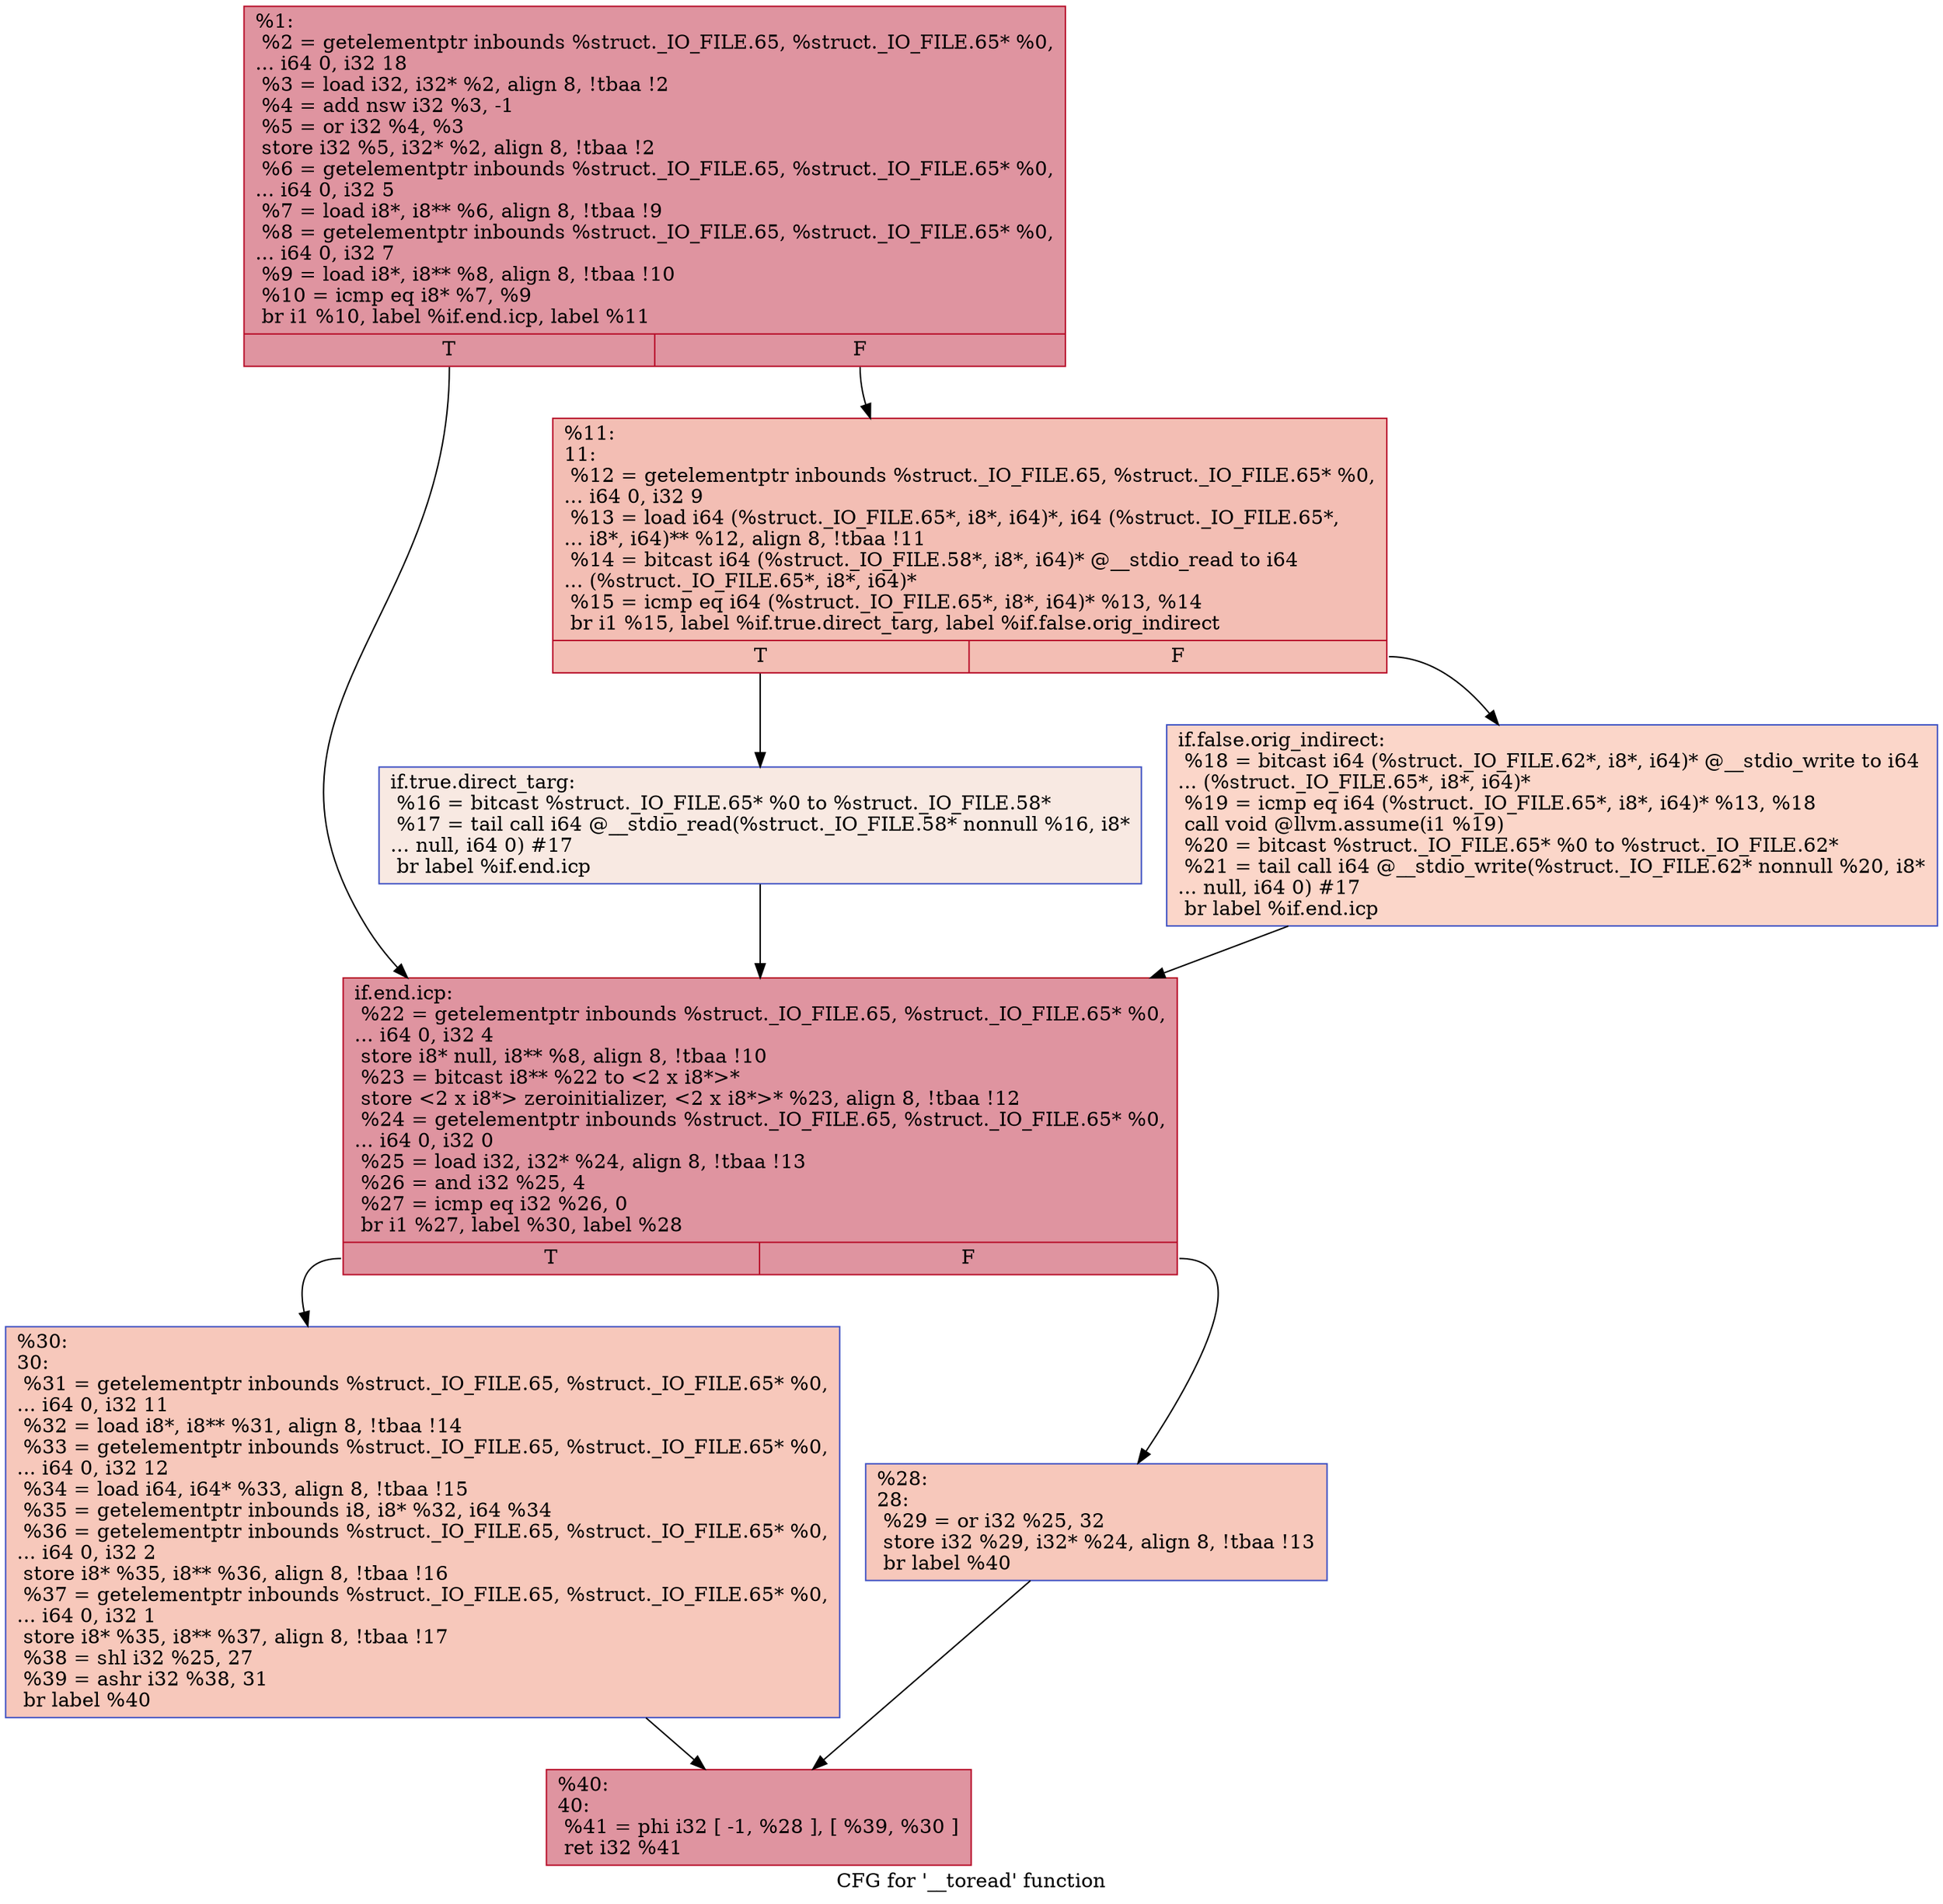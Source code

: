 digraph "CFG for '__toread' function" {
	label="CFG for '__toread' function";

	Node0x12e11e0 [shape=record,color="#b70d28ff", style=filled, fillcolor="#b70d2870",label="{%1:\l  %2 = getelementptr inbounds %struct._IO_FILE.65, %struct._IO_FILE.65* %0,\l... i64 0, i32 18\l  %3 = load i32, i32* %2, align 8, !tbaa !2\l  %4 = add nsw i32 %3, -1\l  %5 = or i32 %4, %3\l  store i32 %5, i32* %2, align 8, !tbaa !2\l  %6 = getelementptr inbounds %struct._IO_FILE.65, %struct._IO_FILE.65* %0,\l... i64 0, i32 5\l  %7 = load i8*, i8** %6, align 8, !tbaa !9\l  %8 = getelementptr inbounds %struct._IO_FILE.65, %struct._IO_FILE.65* %0,\l... i64 0, i32 7\l  %9 = load i8*, i8** %8, align 8, !tbaa !10\l  %10 = icmp eq i8* %7, %9\l  br i1 %10, label %if.end.icp, label %11\l|{<s0>T|<s1>F}}"];
	Node0x12e11e0:s0 -> Node0x12e1460;
	Node0x12e11e0:s1 -> Node0x12e1370;
	Node0x12e1370 [shape=record,color="#b70d28ff", style=filled, fillcolor="#e36c5570",label="{%11:\l11:                                               \l  %12 = getelementptr inbounds %struct._IO_FILE.65, %struct._IO_FILE.65* %0,\l... i64 0, i32 9\l  %13 = load i64 (%struct._IO_FILE.65*, i8*, i64)*, i64 (%struct._IO_FILE.65*,\l... i8*, i64)** %12, align 8, !tbaa !11\l  %14 = bitcast i64 (%struct._IO_FILE.58*, i8*, i64)* @__stdio_read to i64\l... (%struct._IO_FILE.65*, i8*, i64)*\l  %15 = icmp eq i64 (%struct._IO_FILE.65*, i8*, i64)* %13, %14\l  br i1 %15, label %if.true.direct_targ, label %if.false.orig_indirect\l|{<s0>T|<s1>F}}"];
	Node0x12e1370:s0 -> Node0x12e13c0;
	Node0x12e1370:s1 -> Node0x12e1410;
	Node0x12e13c0 [shape=record,color="#3d50c3ff", style=filled, fillcolor="#efcebd70",label="{if.true.direct_targ:                              \l  %16 = bitcast %struct._IO_FILE.65* %0 to %struct._IO_FILE.58*\l  %17 = tail call i64 @__stdio_read(%struct._IO_FILE.58* nonnull %16, i8*\l... null, i64 0) #17\l  br label %if.end.icp\l}"];
	Node0x12e13c0 -> Node0x12e1460;
	Node0x12e1410 [shape=record,color="#3d50c3ff", style=filled, fillcolor="#f6a38570",label="{if.false.orig_indirect:                           \l  %18 = bitcast i64 (%struct._IO_FILE.62*, i8*, i64)* @__stdio_write to i64\l... (%struct._IO_FILE.65*, i8*, i64)*\l  %19 = icmp eq i64 (%struct._IO_FILE.65*, i8*, i64)* %13, %18\l  call void @llvm.assume(i1 %19)\l  %20 = bitcast %struct._IO_FILE.65* %0 to %struct._IO_FILE.62*\l  %21 = tail call i64 @__stdio_write(%struct._IO_FILE.62* nonnull %20, i8*\l... null, i64 0) #17\l  br label %if.end.icp\l}"];
	Node0x12e1410 -> Node0x12e1460;
	Node0x12e1460 [shape=record,color="#b70d28ff", style=filled, fillcolor="#b70d2870",label="{if.end.icp:                                       \l  %22 = getelementptr inbounds %struct._IO_FILE.65, %struct._IO_FILE.65* %0,\l... i64 0, i32 4\l  store i8* null, i8** %8, align 8, !tbaa !10\l  %23 = bitcast i8** %22 to \<2 x i8*\>*\l  store \<2 x i8*\> zeroinitializer, \<2 x i8*\>* %23, align 8, !tbaa !12\l  %24 = getelementptr inbounds %struct._IO_FILE.65, %struct._IO_FILE.65* %0,\l... i64 0, i32 0\l  %25 = load i32, i32* %24, align 8, !tbaa !13\l  %26 = and i32 %25, 4\l  %27 = icmp eq i32 %26, 0\l  br i1 %27, label %30, label %28\l|{<s0>T|<s1>F}}"];
	Node0x12e1460:s0 -> Node0x12e1500;
	Node0x12e1460:s1 -> Node0x12e14b0;
	Node0x12e14b0 [shape=record,color="#3d50c3ff", style=filled, fillcolor="#ed836670",label="{%28:\l28:                                               \l  %29 = or i32 %25, 32\l  store i32 %29, i32* %24, align 8, !tbaa !13\l  br label %40\l}"];
	Node0x12e14b0 -> Node0x12e1550;
	Node0x12e1500 [shape=record,color="#3d50c3ff", style=filled, fillcolor="#ed836670",label="{%30:\l30:                                               \l  %31 = getelementptr inbounds %struct._IO_FILE.65, %struct._IO_FILE.65* %0,\l... i64 0, i32 11\l  %32 = load i8*, i8** %31, align 8, !tbaa !14\l  %33 = getelementptr inbounds %struct._IO_FILE.65, %struct._IO_FILE.65* %0,\l... i64 0, i32 12\l  %34 = load i64, i64* %33, align 8, !tbaa !15\l  %35 = getelementptr inbounds i8, i8* %32, i64 %34\l  %36 = getelementptr inbounds %struct._IO_FILE.65, %struct._IO_FILE.65* %0,\l... i64 0, i32 2\l  store i8* %35, i8** %36, align 8, !tbaa !16\l  %37 = getelementptr inbounds %struct._IO_FILE.65, %struct._IO_FILE.65* %0,\l... i64 0, i32 1\l  store i8* %35, i8** %37, align 8, !tbaa !17\l  %38 = shl i32 %25, 27\l  %39 = ashr i32 %38, 31\l  br label %40\l}"];
	Node0x12e1500 -> Node0x12e1550;
	Node0x12e1550 [shape=record,color="#b70d28ff", style=filled, fillcolor="#b70d2870",label="{%40:\l40:                                               \l  %41 = phi i32 [ -1, %28 ], [ %39, %30 ]\l  ret i32 %41\l}"];
}
